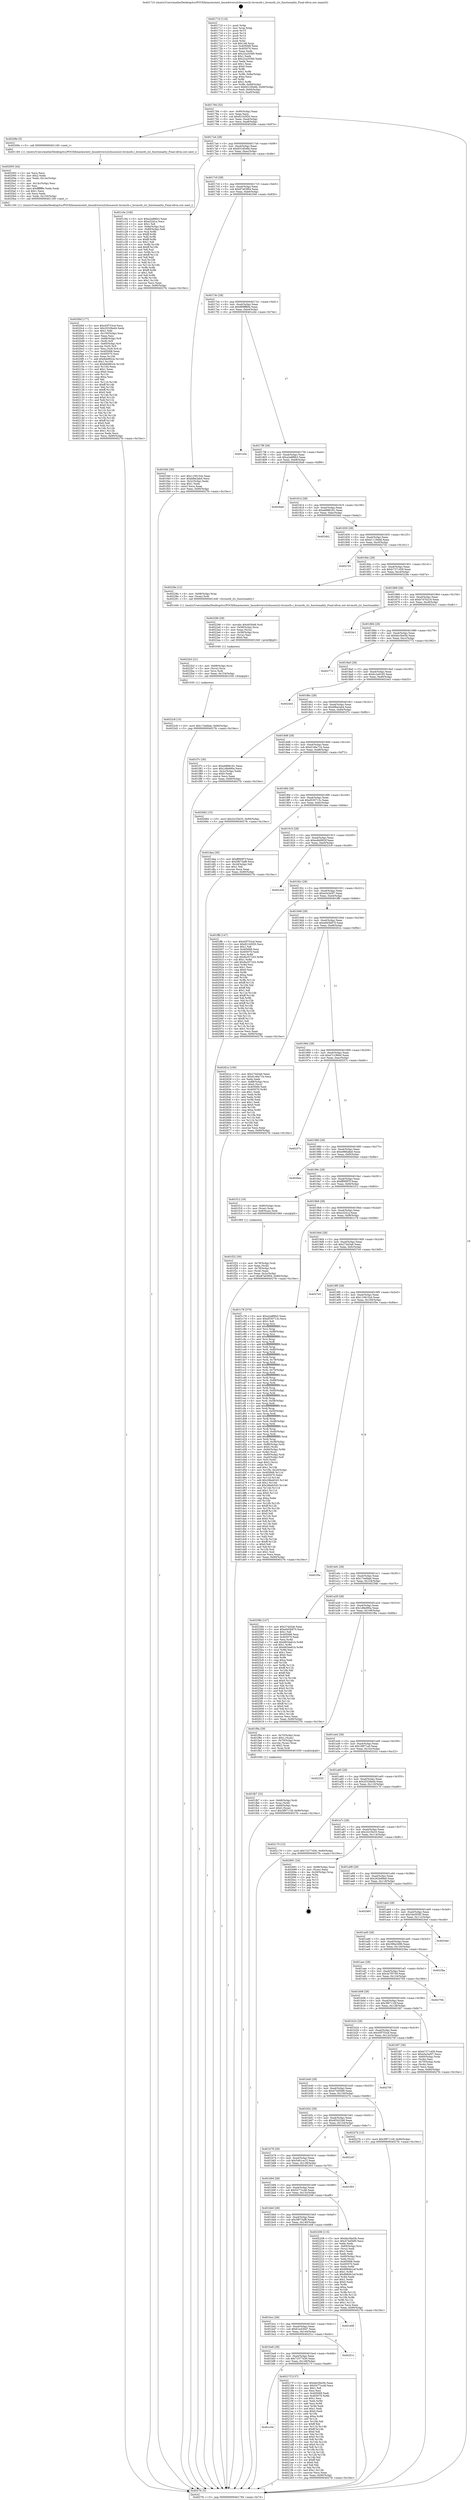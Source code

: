 digraph "0x401710" {
  label = "0x401710 (/mnt/c/Users/mathe/Desktop/tcc/POCII/binaries/extr_linuxdriversi2cbussesi2c-brcmstb.c_brcmstb_i2c_functionality_Final-ollvm.out::main(0))"
  labelloc = "t"
  node[shape=record]

  Entry [label="",width=0.3,height=0.3,shape=circle,fillcolor=black,style=filled]
  "0x401784" [label="{
     0x401784 [32]\l
     | [instrs]\l
     &nbsp;&nbsp;0x401784 \<+6\>: mov -0x90(%rbp),%eax\l
     &nbsp;&nbsp;0x40178a \<+2\>: mov %eax,%ecx\l
     &nbsp;&nbsp;0x40178c \<+6\>: sub $0x821b5f20,%ecx\l
     &nbsp;&nbsp;0x401792 \<+6\>: mov %eax,-0xa4(%rbp)\l
     &nbsp;&nbsp;0x401798 \<+6\>: mov %ecx,-0xa8(%rbp)\l
     &nbsp;&nbsp;0x40179e \<+6\>: je 000000000040208e \<main+0x97e\>\l
  }"]
  "0x40208e" [label="{
     0x40208e [5]\l
     | [instrs]\l
     &nbsp;&nbsp;0x40208e \<+5\>: call 0000000000401160 \<next_i\>\l
     | [calls]\l
     &nbsp;&nbsp;0x401160 \{1\} (/mnt/c/Users/mathe/Desktop/tcc/POCII/binaries/extr_linuxdriversi2cbussesi2c-brcmstb.c_brcmstb_i2c_functionality_Final-ollvm.out::next_i)\l
  }"]
  "0x4017a4" [label="{
     0x4017a4 [28]\l
     | [instrs]\l
     &nbsp;&nbsp;0x4017a4 \<+5\>: jmp 00000000004017a9 \<main+0x99\>\l
     &nbsp;&nbsp;0x4017a9 \<+6\>: mov -0xa4(%rbp),%eax\l
     &nbsp;&nbsp;0x4017af \<+5\>: sub $0x831d5e6b,%eax\l
     &nbsp;&nbsp;0x4017b4 \<+6\>: mov %eax,-0xac(%rbp)\l
     &nbsp;&nbsp;0x4017ba \<+6\>: je 0000000000401c0e \<main+0x4fe\>\l
  }"]
  Exit [label="",width=0.3,height=0.3,shape=circle,fillcolor=black,style=filled,peripheries=2]
  "0x401c0e" [label="{
     0x401c0e [106]\l
     | [instrs]\l
     &nbsp;&nbsp;0x401c0e \<+5\>: mov $0xa2a8f6b3,%eax\l
     &nbsp;&nbsp;0x401c13 \<+5\>: mov $0xa32d1a,%ecx\l
     &nbsp;&nbsp;0x401c18 \<+2\>: mov $0x1,%dl\l
     &nbsp;&nbsp;0x401c1a \<+7\>: mov -0x8a(%rbp),%sil\l
     &nbsp;&nbsp;0x401c21 \<+7\>: mov -0x89(%rbp),%dil\l
     &nbsp;&nbsp;0x401c28 \<+3\>: mov %sil,%r8b\l
     &nbsp;&nbsp;0x401c2b \<+4\>: xor $0xff,%r8b\l
     &nbsp;&nbsp;0x401c2f \<+3\>: mov %dil,%r9b\l
     &nbsp;&nbsp;0x401c32 \<+4\>: xor $0xff,%r9b\l
     &nbsp;&nbsp;0x401c36 \<+3\>: xor $0x1,%dl\l
     &nbsp;&nbsp;0x401c39 \<+3\>: mov %r8b,%r10b\l
     &nbsp;&nbsp;0x401c3c \<+4\>: and $0xff,%r10b\l
     &nbsp;&nbsp;0x401c40 \<+3\>: and %dl,%sil\l
     &nbsp;&nbsp;0x401c43 \<+3\>: mov %r9b,%r11b\l
     &nbsp;&nbsp;0x401c46 \<+4\>: and $0xff,%r11b\l
     &nbsp;&nbsp;0x401c4a \<+3\>: and %dl,%dil\l
     &nbsp;&nbsp;0x401c4d \<+3\>: or %sil,%r10b\l
     &nbsp;&nbsp;0x401c50 \<+3\>: or %dil,%r11b\l
     &nbsp;&nbsp;0x401c53 \<+3\>: xor %r11b,%r10b\l
     &nbsp;&nbsp;0x401c56 \<+3\>: or %r9b,%r8b\l
     &nbsp;&nbsp;0x401c59 \<+4\>: xor $0xff,%r8b\l
     &nbsp;&nbsp;0x401c5d \<+3\>: or $0x1,%dl\l
     &nbsp;&nbsp;0x401c60 \<+3\>: and %dl,%r8b\l
     &nbsp;&nbsp;0x401c63 \<+3\>: or %r8b,%r10b\l
     &nbsp;&nbsp;0x401c66 \<+4\>: test $0x1,%r10b\l
     &nbsp;&nbsp;0x401c6a \<+3\>: cmovne %ecx,%eax\l
     &nbsp;&nbsp;0x401c6d \<+6\>: mov %eax,-0x90(%rbp)\l
     &nbsp;&nbsp;0x401c73 \<+5\>: jmp 00000000004027fc \<main+0x10ec\>\l
  }"]
  "0x4017c0" [label="{
     0x4017c0 [28]\l
     | [instrs]\l
     &nbsp;&nbsp;0x4017c0 \<+5\>: jmp 00000000004017c5 \<main+0xb5\>\l
     &nbsp;&nbsp;0x4017c5 \<+6\>: mov -0xa4(%rbp),%eax\l
     &nbsp;&nbsp;0x4017cb \<+5\>: sub $0x87a03f04,%eax\l
     &nbsp;&nbsp;0x4017d0 \<+6\>: mov %eax,-0xb0(%rbp)\l
     &nbsp;&nbsp;0x4017d6 \<+6\>: je 0000000000401f40 \<main+0x830\>\l
  }"]
  "0x4027fc" [label="{
     0x4027fc [5]\l
     | [instrs]\l
     &nbsp;&nbsp;0x4027fc \<+5\>: jmp 0000000000401784 \<main+0x74\>\l
  }"]
  "0x401710" [label="{
     0x401710 [116]\l
     | [instrs]\l
     &nbsp;&nbsp;0x401710 \<+1\>: push %rbp\l
     &nbsp;&nbsp;0x401711 \<+3\>: mov %rsp,%rbp\l
     &nbsp;&nbsp;0x401714 \<+2\>: push %r15\l
     &nbsp;&nbsp;0x401716 \<+2\>: push %r14\l
     &nbsp;&nbsp;0x401718 \<+2\>: push %r13\l
     &nbsp;&nbsp;0x40171a \<+2\>: push %r12\l
     &nbsp;&nbsp;0x40171c \<+1\>: push %rbx\l
     &nbsp;&nbsp;0x40171d \<+7\>: sub $0x148,%rsp\l
     &nbsp;&nbsp;0x401724 \<+7\>: mov 0x405068,%eax\l
     &nbsp;&nbsp;0x40172b \<+7\>: mov 0x405070,%ecx\l
     &nbsp;&nbsp;0x401732 \<+2\>: mov %eax,%edx\l
     &nbsp;&nbsp;0x401734 \<+6\>: add $0x22a20360,%edx\l
     &nbsp;&nbsp;0x40173a \<+3\>: sub $0x1,%edx\l
     &nbsp;&nbsp;0x40173d \<+6\>: sub $0x22a20360,%edx\l
     &nbsp;&nbsp;0x401743 \<+3\>: imul %edx,%eax\l
     &nbsp;&nbsp;0x401746 \<+3\>: and $0x1,%eax\l
     &nbsp;&nbsp;0x401749 \<+3\>: cmp $0x0,%eax\l
     &nbsp;&nbsp;0x40174c \<+4\>: sete %r8b\l
     &nbsp;&nbsp;0x401750 \<+4\>: and $0x1,%r8b\l
     &nbsp;&nbsp;0x401754 \<+7\>: mov %r8b,-0x8a(%rbp)\l
     &nbsp;&nbsp;0x40175b \<+3\>: cmp $0xa,%ecx\l
     &nbsp;&nbsp;0x40175e \<+4\>: setl %r8b\l
     &nbsp;&nbsp;0x401762 \<+4\>: and $0x1,%r8b\l
     &nbsp;&nbsp;0x401766 \<+7\>: mov %r8b,-0x89(%rbp)\l
     &nbsp;&nbsp;0x40176d \<+10\>: movl $0x831d5e6b,-0x90(%rbp)\l
     &nbsp;&nbsp;0x401777 \<+6\>: mov %edi,-0x94(%rbp)\l
     &nbsp;&nbsp;0x40177d \<+7\>: mov %rsi,-0xa0(%rbp)\l
  }"]
  "0x4022c8" [label="{
     0x4022c8 [15]\l
     | [instrs]\l
     &nbsp;&nbsp;0x4022c8 \<+10\>: movl $0x17eefdab,-0x90(%rbp)\l
     &nbsp;&nbsp;0x4022d2 \<+5\>: jmp 00000000004027fc \<main+0x10ec\>\l
  }"]
  "0x401f40" [label="{
     0x401f40 [30]\l
     | [instrs]\l
     &nbsp;&nbsp;0x401f40 \<+5\>: mov $0x110615cb,%eax\l
     &nbsp;&nbsp;0x401f45 \<+5\>: mov $0xbfbe2ab4,%ecx\l
     &nbsp;&nbsp;0x401f4a \<+3\>: mov -0x2c(%rbp),%edx\l
     &nbsp;&nbsp;0x401f4d \<+3\>: cmp $0x1,%edx\l
     &nbsp;&nbsp;0x401f50 \<+3\>: cmovl %ecx,%eax\l
     &nbsp;&nbsp;0x401f53 \<+6\>: mov %eax,-0x90(%rbp)\l
     &nbsp;&nbsp;0x401f59 \<+5\>: jmp 00000000004027fc \<main+0x10ec\>\l
  }"]
  "0x4017dc" [label="{
     0x4017dc [28]\l
     | [instrs]\l
     &nbsp;&nbsp;0x4017dc \<+5\>: jmp 00000000004017e1 \<main+0xd1\>\l
     &nbsp;&nbsp;0x4017e1 \<+6\>: mov -0xa4(%rbp),%eax\l
     &nbsp;&nbsp;0x4017e7 \<+5\>: sub $0x889ff894,%eax\l
     &nbsp;&nbsp;0x4017ec \<+6\>: mov %eax,-0xb4(%rbp)\l
     &nbsp;&nbsp;0x4017f2 \<+6\>: je 0000000000401e5e \<main+0x74e\>\l
  }"]
  "0x4022b3" [label="{
     0x4022b3 [21]\l
     | [instrs]\l
     &nbsp;&nbsp;0x4022b3 \<+4\>: mov -0x68(%rbp),%rcx\l
     &nbsp;&nbsp;0x4022b7 \<+3\>: mov (%rcx),%rcx\l
     &nbsp;&nbsp;0x4022ba \<+3\>: mov %rcx,%rdi\l
     &nbsp;&nbsp;0x4022bd \<+6\>: mov %eax,-0x154(%rbp)\l
     &nbsp;&nbsp;0x4022c3 \<+5\>: call 0000000000401030 \<free@plt\>\l
     | [calls]\l
     &nbsp;&nbsp;0x401030 \{1\} (unknown)\l
  }"]
  "0x401e5e" [label="{
     0x401e5e\l
  }", style=dashed]
  "0x4017f8" [label="{
     0x4017f8 [28]\l
     | [instrs]\l
     &nbsp;&nbsp;0x4017f8 \<+5\>: jmp 00000000004017fd \<main+0xed\>\l
     &nbsp;&nbsp;0x4017fd \<+6\>: mov -0xa4(%rbp),%eax\l
     &nbsp;&nbsp;0x401803 \<+5\>: sub $0xa2a8f6b3,%eax\l
     &nbsp;&nbsp;0x401808 \<+6\>: mov %eax,-0xb8(%rbp)\l
     &nbsp;&nbsp;0x40180e \<+6\>: je 00000000004026a9 \<main+0xf99\>\l
  }"]
  "0x402296" [label="{
     0x402296 [29]\l
     | [instrs]\l
     &nbsp;&nbsp;0x402296 \<+10\>: movabs $0x4030d6,%rdi\l
     &nbsp;&nbsp;0x4022a0 \<+4\>: mov -0x58(%rbp),%rcx\l
     &nbsp;&nbsp;0x4022a4 \<+2\>: mov %eax,(%rcx)\l
     &nbsp;&nbsp;0x4022a6 \<+4\>: mov -0x58(%rbp),%rcx\l
     &nbsp;&nbsp;0x4022aa \<+2\>: mov (%rcx),%esi\l
     &nbsp;&nbsp;0x4022ac \<+2\>: mov $0x0,%al\l
     &nbsp;&nbsp;0x4022ae \<+5\>: call 0000000000401040 \<printf@plt\>\l
     | [calls]\l
     &nbsp;&nbsp;0x401040 \{1\} (unknown)\l
  }"]
  "0x4026a9" [label="{
     0x4026a9\l
  }", style=dashed]
  "0x401814" [label="{
     0x401814 [28]\l
     | [instrs]\l
     &nbsp;&nbsp;0x401814 \<+5\>: jmp 0000000000401819 \<main+0x109\>\l
     &nbsp;&nbsp;0x401819 \<+6\>: mov -0xa4(%rbp),%eax\l
     &nbsp;&nbsp;0x40181f \<+5\>: sub $0xa6886181,%eax\l
     &nbsp;&nbsp;0x401824 \<+6\>: mov %eax,-0xbc(%rbp)\l
     &nbsp;&nbsp;0x40182a \<+6\>: je 00000000004024b2 \<main+0xda2\>\l
  }"]
  "0x401c04" [label="{
     0x401c04\l
  }", style=dashed]
  "0x4024b2" [label="{
     0x4024b2\l
  }", style=dashed]
  "0x401830" [label="{
     0x401830 [28]\l
     | [instrs]\l
     &nbsp;&nbsp;0x401830 \<+5\>: jmp 0000000000401835 \<main+0x125\>\l
     &nbsp;&nbsp;0x401835 \<+6\>: mov -0xa4(%rbp),%eax\l
     &nbsp;&nbsp;0x40183b \<+5\>: sub $0xb1119d4d,%eax\l
     &nbsp;&nbsp;0x401840 \<+6\>: mov %eax,-0xc0(%rbp)\l
     &nbsp;&nbsp;0x401846 \<+6\>: je 00000000004027d1 \<main+0x10c1\>\l
  }"]
  "0x40217f" [label="{
     0x40217f [137]\l
     | [instrs]\l
     &nbsp;&nbsp;0x40217f \<+5\>: mov $0xbbc5bd3b,%eax\l
     &nbsp;&nbsp;0x402184 \<+5\>: mov $0x5477ccdd,%ecx\l
     &nbsp;&nbsp;0x402189 \<+2\>: mov $0x1,%dl\l
     &nbsp;&nbsp;0x40218b \<+2\>: xor %esi,%esi\l
     &nbsp;&nbsp;0x40218d \<+7\>: mov 0x405068,%edi\l
     &nbsp;&nbsp;0x402194 \<+8\>: mov 0x405070,%r8d\l
     &nbsp;&nbsp;0x40219c \<+3\>: sub $0x1,%esi\l
     &nbsp;&nbsp;0x40219f \<+3\>: mov %edi,%r9d\l
     &nbsp;&nbsp;0x4021a2 \<+3\>: add %esi,%r9d\l
     &nbsp;&nbsp;0x4021a5 \<+4\>: imul %r9d,%edi\l
     &nbsp;&nbsp;0x4021a9 \<+3\>: and $0x1,%edi\l
     &nbsp;&nbsp;0x4021ac \<+3\>: cmp $0x0,%edi\l
     &nbsp;&nbsp;0x4021af \<+4\>: sete %r10b\l
     &nbsp;&nbsp;0x4021b3 \<+4\>: cmp $0xa,%r8d\l
     &nbsp;&nbsp;0x4021b7 \<+4\>: setl %r11b\l
     &nbsp;&nbsp;0x4021bb \<+3\>: mov %r10b,%bl\l
     &nbsp;&nbsp;0x4021be \<+3\>: xor $0xff,%bl\l
     &nbsp;&nbsp;0x4021c1 \<+3\>: mov %r11b,%r14b\l
     &nbsp;&nbsp;0x4021c4 \<+4\>: xor $0xff,%r14b\l
     &nbsp;&nbsp;0x4021c8 \<+3\>: xor $0x0,%dl\l
     &nbsp;&nbsp;0x4021cb \<+3\>: mov %bl,%r15b\l
     &nbsp;&nbsp;0x4021ce \<+4\>: and $0x0,%r15b\l
     &nbsp;&nbsp;0x4021d2 \<+3\>: and %dl,%r10b\l
     &nbsp;&nbsp;0x4021d5 \<+3\>: mov %r14b,%r12b\l
     &nbsp;&nbsp;0x4021d8 \<+4\>: and $0x0,%r12b\l
     &nbsp;&nbsp;0x4021dc \<+3\>: and %dl,%r11b\l
     &nbsp;&nbsp;0x4021df \<+3\>: or %r10b,%r15b\l
     &nbsp;&nbsp;0x4021e2 \<+3\>: or %r11b,%r12b\l
     &nbsp;&nbsp;0x4021e5 \<+3\>: xor %r12b,%r15b\l
     &nbsp;&nbsp;0x4021e8 \<+3\>: or %r14b,%bl\l
     &nbsp;&nbsp;0x4021eb \<+3\>: xor $0xff,%bl\l
     &nbsp;&nbsp;0x4021ee \<+3\>: or $0x0,%dl\l
     &nbsp;&nbsp;0x4021f1 \<+2\>: and %dl,%bl\l
     &nbsp;&nbsp;0x4021f3 \<+3\>: or %bl,%r15b\l
     &nbsp;&nbsp;0x4021f6 \<+4\>: test $0x1,%r15b\l
     &nbsp;&nbsp;0x4021fa \<+3\>: cmovne %ecx,%eax\l
     &nbsp;&nbsp;0x4021fd \<+6\>: mov %eax,-0x90(%rbp)\l
     &nbsp;&nbsp;0x402203 \<+5\>: jmp 00000000004027fc \<main+0x10ec\>\l
  }"]
  "0x4027d1" [label="{
     0x4027d1\l
  }", style=dashed]
  "0x40184c" [label="{
     0x40184c [28]\l
     | [instrs]\l
     &nbsp;&nbsp;0x40184c \<+5\>: jmp 0000000000401851 \<main+0x141\>\l
     &nbsp;&nbsp;0x401851 \<+6\>: mov -0xa4(%rbp),%eax\l
     &nbsp;&nbsp;0x401857 \<+5\>: sub $0xb7371459,%eax\l
     &nbsp;&nbsp;0x40185c \<+6\>: mov %eax,-0xc4(%rbp)\l
     &nbsp;&nbsp;0x401862 \<+6\>: je 000000000040228a \<main+0xb7a\>\l
  }"]
  "0x401be8" [label="{
     0x401be8 [28]\l
     | [instrs]\l
     &nbsp;&nbsp;0x401be8 \<+5\>: jmp 0000000000401bed \<main+0x4dd\>\l
     &nbsp;&nbsp;0x401bed \<+6\>: mov -0xa4(%rbp),%eax\l
     &nbsp;&nbsp;0x401bf3 \<+5\>: sub $0x72377d30,%eax\l
     &nbsp;&nbsp;0x401bf8 \<+6\>: mov %eax,-0x148(%rbp)\l
     &nbsp;&nbsp;0x401bfe \<+6\>: je 000000000040217f \<main+0xa6f\>\l
  }"]
  "0x40228a" [label="{
     0x40228a [12]\l
     | [instrs]\l
     &nbsp;&nbsp;0x40228a \<+4\>: mov -0x68(%rbp),%rax\l
     &nbsp;&nbsp;0x40228e \<+3\>: mov (%rax),%rdi\l
     &nbsp;&nbsp;0x402291 \<+5\>: call 0000000000401440 \<brcmstb_i2c_functionality\>\l
     | [calls]\l
     &nbsp;&nbsp;0x401440 \{1\} (/mnt/c/Users/mathe/Desktop/tcc/POCII/binaries/extr_linuxdriversi2cbussesi2c-brcmstb.c_brcmstb_i2c_functionality_Final-ollvm.out::brcmstb_i2c_functionality)\l
  }"]
  "0x401868" [label="{
     0x401868 [28]\l
     | [instrs]\l
     &nbsp;&nbsp;0x401868 \<+5\>: jmp 000000000040186d \<main+0x15d\>\l
     &nbsp;&nbsp;0x40186d \<+6\>: mov -0xa4(%rbp),%eax\l
     &nbsp;&nbsp;0x401873 \<+5\>: sub $0xb7d7b216,%eax\l
     &nbsp;&nbsp;0x401878 \<+6\>: mov %eax,-0xc8(%rbp)\l
     &nbsp;&nbsp;0x40187e \<+6\>: je 00000000004024c1 \<main+0xdb1\>\l
  }"]
  "0x40251c" [label="{
     0x40251c\l
  }", style=dashed]
  "0x4024c1" [label="{
     0x4024c1\l
  }", style=dashed]
  "0x401884" [label="{
     0x401884 [28]\l
     | [instrs]\l
     &nbsp;&nbsp;0x401884 \<+5\>: jmp 0000000000401889 \<main+0x179\>\l
     &nbsp;&nbsp;0x401889 \<+6\>: mov -0xa4(%rbp),%eax\l
     &nbsp;&nbsp;0x40188f \<+5\>: sub $0xbbc5bd3b,%eax\l
     &nbsp;&nbsp;0x401894 \<+6\>: mov %eax,-0xcc(%rbp)\l
     &nbsp;&nbsp;0x40189a \<+6\>: je 0000000000402772 \<main+0x1062\>\l
  }"]
  "0x401bcc" [label="{
     0x401bcc [28]\l
     | [instrs]\l
     &nbsp;&nbsp;0x401bcc \<+5\>: jmp 0000000000401bd1 \<main+0x4c1\>\l
     &nbsp;&nbsp;0x401bd1 \<+6\>: mov -0xa4(%rbp),%eax\l
     &nbsp;&nbsp;0x401bd7 \<+5\>: sub $0x61e430d7,%eax\l
     &nbsp;&nbsp;0x401bdc \<+6\>: mov %eax,-0x144(%rbp)\l
     &nbsp;&nbsp;0x401be2 \<+6\>: je 000000000040251c \<main+0xe0c\>\l
  }"]
  "0x402772" [label="{
     0x402772\l
  }", style=dashed]
  "0x4018a0" [label="{
     0x4018a0 [28]\l
     | [instrs]\l
     &nbsp;&nbsp;0x4018a0 \<+5\>: jmp 00000000004018a5 \<main+0x195\>\l
     &nbsp;&nbsp;0x4018a5 \<+6\>: mov -0xa4(%rbp),%eax\l
     &nbsp;&nbsp;0x4018ab \<+5\>: sub $0xbc2a9185,%eax\l
     &nbsp;&nbsp;0x4018b0 \<+6\>: mov %eax,-0xd0(%rbp)\l
     &nbsp;&nbsp;0x4018b6 \<+6\>: je 0000000000402443 \<main+0xd33\>\l
  }"]
  "0x401e08" [label="{
     0x401e08\l
  }", style=dashed]
  "0x402443" [label="{
     0x402443\l
  }", style=dashed]
  "0x4018bc" [label="{
     0x4018bc [28]\l
     | [instrs]\l
     &nbsp;&nbsp;0x4018bc \<+5\>: jmp 00000000004018c1 \<main+0x1b1\>\l
     &nbsp;&nbsp;0x4018c1 \<+6\>: mov -0xa4(%rbp),%eax\l
     &nbsp;&nbsp;0x4018c7 \<+5\>: sub $0xbfbe2ab4,%eax\l
     &nbsp;&nbsp;0x4018cc \<+6\>: mov %eax,-0xd4(%rbp)\l
     &nbsp;&nbsp;0x4018d2 \<+6\>: je 0000000000401f7c \<main+0x86c\>\l
  }"]
  "0x401bb0" [label="{
     0x401bb0 [28]\l
     | [instrs]\l
     &nbsp;&nbsp;0x401bb0 \<+5\>: jmp 0000000000401bb5 \<main+0x4a5\>\l
     &nbsp;&nbsp;0x401bb5 \<+6\>: mov -0xa4(%rbp),%eax\l
     &nbsp;&nbsp;0x401bbb \<+5\>: sub $0x5f673af8,%eax\l
     &nbsp;&nbsp;0x401bc0 \<+6\>: mov %eax,-0x140(%rbp)\l
     &nbsp;&nbsp;0x401bc6 \<+6\>: je 0000000000401e08 \<main+0x6f8\>\l
  }"]
  "0x401f7c" [label="{
     0x401f7c [30]\l
     | [instrs]\l
     &nbsp;&nbsp;0x401f7c \<+5\>: mov $0xa6886181,%eax\l
     &nbsp;&nbsp;0x401f81 \<+5\>: mov $0x1dfed90a,%ecx\l
     &nbsp;&nbsp;0x401f86 \<+3\>: mov -0x2c(%rbp),%edx\l
     &nbsp;&nbsp;0x401f89 \<+3\>: cmp $0x0,%edx\l
     &nbsp;&nbsp;0x401f8c \<+3\>: cmove %ecx,%eax\l
     &nbsp;&nbsp;0x401f8f \<+6\>: mov %eax,-0x90(%rbp)\l
     &nbsp;&nbsp;0x401f95 \<+5\>: jmp 00000000004027fc \<main+0x10ec\>\l
  }"]
  "0x4018d8" [label="{
     0x4018d8 [28]\l
     | [instrs]\l
     &nbsp;&nbsp;0x4018d8 \<+5\>: jmp 00000000004018dd \<main+0x1cd\>\l
     &nbsp;&nbsp;0x4018dd \<+6\>: mov -0xa4(%rbp),%eax\l
     &nbsp;&nbsp;0x4018e3 \<+5\>: sub $0xd146a71b,%eax\l
     &nbsp;&nbsp;0x4018e8 \<+6\>: mov %eax,-0xd8(%rbp)\l
     &nbsp;&nbsp;0x4018ee \<+6\>: je 0000000000402682 \<main+0xf72\>\l
  }"]
  "0x402208" [label="{
     0x402208 [115]\l
     | [instrs]\l
     &nbsp;&nbsp;0x402208 \<+5\>: mov $0xbbc5bd3b,%eax\l
     &nbsp;&nbsp;0x40220d \<+5\>: mov $0x474d5bf0,%ecx\l
     &nbsp;&nbsp;0x402212 \<+2\>: xor %edx,%edx\l
     &nbsp;&nbsp;0x402214 \<+4\>: mov -0x60(%rbp),%rsi\l
     &nbsp;&nbsp;0x402218 \<+2\>: mov (%rsi),%edi\l
     &nbsp;&nbsp;0x40221a \<+3\>: sub $0x1,%edx\l
     &nbsp;&nbsp;0x40221d \<+2\>: sub %edx,%edi\l
     &nbsp;&nbsp;0x40221f \<+4\>: mov -0x60(%rbp),%rsi\l
     &nbsp;&nbsp;0x402223 \<+2\>: mov %edi,(%rsi)\l
     &nbsp;&nbsp;0x402225 \<+7\>: mov 0x405068,%edx\l
     &nbsp;&nbsp;0x40222c \<+7\>: mov 0x405070,%edi\l
     &nbsp;&nbsp;0x402233 \<+3\>: mov %edx,%r8d\l
     &nbsp;&nbsp;0x402236 \<+7\>: add $0x8984b1ef,%r8d\l
     &nbsp;&nbsp;0x40223d \<+4\>: sub $0x1,%r8d\l
     &nbsp;&nbsp;0x402241 \<+7\>: sub $0x8984b1ef,%r8d\l
     &nbsp;&nbsp;0x402248 \<+4\>: imul %r8d,%edx\l
     &nbsp;&nbsp;0x40224c \<+3\>: and $0x1,%edx\l
     &nbsp;&nbsp;0x40224f \<+3\>: cmp $0x0,%edx\l
     &nbsp;&nbsp;0x402252 \<+4\>: sete %r9b\l
     &nbsp;&nbsp;0x402256 \<+3\>: cmp $0xa,%edi\l
     &nbsp;&nbsp;0x402259 \<+4\>: setl %r10b\l
     &nbsp;&nbsp;0x40225d \<+3\>: mov %r9b,%r11b\l
     &nbsp;&nbsp;0x402260 \<+3\>: and %r10b,%r11b\l
     &nbsp;&nbsp;0x402263 \<+3\>: xor %r10b,%r9b\l
     &nbsp;&nbsp;0x402266 \<+3\>: or %r9b,%r11b\l
     &nbsp;&nbsp;0x402269 \<+4\>: test $0x1,%r11b\l
     &nbsp;&nbsp;0x40226d \<+3\>: cmovne %ecx,%eax\l
     &nbsp;&nbsp;0x402270 \<+6\>: mov %eax,-0x90(%rbp)\l
     &nbsp;&nbsp;0x402276 \<+5\>: jmp 00000000004027fc \<main+0x10ec\>\l
  }"]
  "0x402682" [label="{
     0x402682 [15]\l
     | [instrs]\l
     &nbsp;&nbsp;0x402682 \<+10\>: movl $0x241f3e33,-0x90(%rbp)\l
     &nbsp;&nbsp;0x40268c \<+5\>: jmp 00000000004027fc \<main+0x10ec\>\l
  }"]
  "0x4018f4" [label="{
     0x4018f4 [28]\l
     | [instrs]\l
     &nbsp;&nbsp;0x4018f4 \<+5\>: jmp 00000000004018f9 \<main+0x1e9\>\l
     &nbsp;&nbsp;0x4018f9 \<+6\>: mov -0xa4(%rbp),%eax\l
     &nbsp;&nbsp;0x4018ff \<+5\>: sub $0xd530713c,%eax\l
     &nbsp;&nbsp;0x401904 \<+6\>: mov %eax,-0xdc(%rbp)\l
     &nbsp;&nbsp;0x40190a \<+6\>: je 0000000000401dea \<main+0x6da\>\l
  }"]
  "0x401b94" [label="{
     0x401b94 [28]\l
     | [instrs]\l
     &nbsp;&nbsp;0x401b94 \<+5\>: jmp 0000000000401b99 \<main+0x489\>\l
     &nbsp;&nbsp;0x401b99 \<+6\>: mov -0xa4(%rbp),%eax\l
     &nbsp;&nbsp;0x401b9f \<+5\>: sub $0x5477ccdd,%eax\l
     &nbsp;&nbsp;0x401ba4 \<+6\>: mov %eax,-0x13c(%rbp)\l
     &nbsp;&nbsp;0x401baa \<+6\>: je 0000000000402208 \<main+0xaf8\>\l
  }"]
  "0x401dea" [label="{
     0x401dea [30]\l
     | [instrs]\l
     &nbsp;&nbsp;0x401dea \<+5\>: mov $0xff069f7f,%eax\l
     &nbsp;&nbsp;0x401def \<+5\>: mov $0x5f673af8,%ecx\l
     &nbsp;&nbsp;0x401df4 \<+3\>: mov -0x2d(%rbp),%dl\l
     &nbsp;&nbsp;0x401df7 \<+3\>: test $0x1,%dl\l
     &nbsp;&nbsp;0x401dfa \<+3\>: cmovne %ecx,%eax\l
     &nbsp;&nbsp;0x401dfd \<+6\>: mov %eax,-0x90(%rbp)\l
     &nbsp;&nbsp;0x401e03 \<+5\>: jmp 00000000004027fc \<main+0x10ec\>\l
  }"]
  "0x401910" [label="{
     0x401910 [28]\l
     | [instrs]\l
     &nbsp;&nbsp;0x401910 \<+5\>: jmp 0000000000401915 \<main+0x205\>\l
     &nbsp;&nbsp;0x401915 \<+6\>: mov -0xa4(%rbp),%eax\l
     &nbsp;&nbsp;0x40191b \<+5\>: sub $0xe4b6902f,%eax\l
     &nbsp;&nbsp;0x401920 \<+6\>: mov %eax,-0xe0(%rbp)\l
     &nbsp;&nbsp;0x401926 \<+6\>: je 00000000004023c9 \<main+0xcb9\>\l
  }"]
  "0x401f03" [label="{
     0x401f03\l
  }", style=dashed]
  "0x4023c9" [label="{
     0x4023c9\l
  }", style=dashed]
  "0x40192c" [label="{
     0x40192c [28]\l
     | [instrs]\l
     &nbsp;&nbsp;0x40192c \<+5\>: jmp 0000000000401931 \<main+0x221\>\l
     &nbsp;&nbsp;0x401931 \<+6\>: mov -0xa4(%rbp),%eax\l
     &nbsp;&nbsp;0x401937 \<+5\>: sub $0xe5a3a5f7,%eax\l
     &nbsp;&nbsp;0x40193c \<+6\>: mov %eax,-0xe4(%rbp)\l
     &nbsp;&nbsp;0x401942 \<+6\>: je 0000000000401ffb \<main+0x8eb\>\l
  }"]
  "0x401b78" [label="{
     0x401b78 [28]\l
     | [instrs]\l
     &nbsp;&nbsp;0x401b78 \<+5\>: jmp 0000000000401b7d \<main+0x46d\>\l
     &nbsp;&nbsp;0x401b7d \<+6\>: mov -0xa4(%rbp),%eax\l
     &nbsp;&nbsp;0x401b83 \<+5\>: sub $0x5461ce15,%eax\l
     &nbsp;&nbsp;0x401b88 \<+6\>: mov %eax,-0x138(%rbp)\l
     &nbsp;&nbsp;0x401b8e \<+6\>: je 0000000000401f03 \<main+0x7f3\>\l
  }"]
  "0x401ffb" [label="{
     0x401ffb [147]\l
     | [instrs]\l
     &nbsp;&nbsp;0x401ffb \<+5\>: mov $0x45f753cd,%eax\l
     &nbsp;&nbsp;0x402000 \<+5\>: mov $0x821b5f20,%ecx\l
     &nbsp;&nbsp;0x402005 \<+2\>: mov $0x1,%dl\l
     &nbsp;&nbsp;0x402007 \<+7\>: mov 0x405068,%esi\l
     &nbsp;&nbsp;0x40200e \<+7\>: mov 0x405070,%edi\l
     &nbsp;&nbsp;0x402015 \<+3\>: mov %esi,%r8d\l
     &nbsp;&nbsp;0x402018 \<+7\>: sub $0x9a357243,%r8d\l
     &nbsp;&nbsp;0x40201f \<+4\>: sub $0x1,%r8d\l
     &nbsp;&nbsp;0x402023 \<+7\>: add $0x9a357243,%r8d\l
     &nbsp;&nbsp;0x40202a \<+4\>: imul %r8d,%esi\l
     &nbsp;&nbsp;0x40202e \<+3\>: and $0x1,%esi\l
     &nbsp;&nbsp;0x402031 \<+3\>: cmp $0x0,%esi\l
     &nbsp;&nbsp;0x402034 \<+4\>: sete %r9b\l
     &nbsp;&nbsp;0x402038 \<+3\>: cmp $0xa,%edi\l
     &nbsp;&nbsp;0x40203b \<+4\>: setl %r10b\l
     &nbsp;&nbsp;0x40203f \<+3\>: mov %r9b,%r11b\l
     &nbsp;&nbsp;0x402042 \<+4\>: xor $0xff,%r11b\l
     &nbsp;&nbsp;0x402046 \<+3\>: mov %r10b,%bl\l
     &nbsp;&nbsp;0x402049 \<+3\>: xor $0xff,%bl\l
     &nbsp;&nbsp;0x40204c \<+3\>: xor $0x1,%dl\l
     &nbsp;&nbsp;0x40204f \<+3\>: mov %r11b,%r14b\l
     &nbsp;&nbsp;0x402052 \<+4\>: and $0xff,%r14b\l
     &nbsp;&nbsp;0x402056 \<+3\>: and %dl,%r9b\l
     &nbsp;&nbsp;0x402059 \<+3\>: mov %bl,%r15b\l
     &nbsp;&nbsp;0x40205c \<+4\>: and $0xff,%r15b\l
     &nbsp;&nbsp;0x402060 \<+3\>: and %dl,%r10b\l
     &nbsp;&nbsp;0x402063 \<+3\>: or %r9b,%r14b\l
     &nbsp;&nbsp;0x402066 \<+3\>: or %r10b,%r15b\l
     &nbsp;&nbsp;0x402069 \<+3\>: xor %r15b,%r14b\l
     &nbsp;&nbsp;0x40206c \<+3\>: or %bl,%r11b\l
     &nbsp;&nbsp;0x40206f \<+4\>: xor $0xff,%r11b\l
     &nbsp;&nbsp;0x402073 \<+3\>: or $0x1,%dl\l
     &nbsp;&nbsp;0x402076 \<+3\>: and %dl,%r11b\l
     &nbsp;&nbsp;0x402079 \<+3\>: or %r11b,%r14b\l
     &nbsp;&nbsp;0x40207c \<+4\>: test $0x1,%r14b\l
     &nbsp;&nbsp;0x402080 \<+3\>: cmovne %ecx,%eax\l
     &nbsp;&nbsp;0x402083 \<+6\>: mov %eax,-0x90(%rbp)\l
     &nbsp;&nbsp;0x402089 \<+5\>: jmp 00000000004027fc \<main+0x10ec\>\l
  }"]
  "0x401948" [label="{
     0x401948 [28]\l
     | [instrs]\l
     &nbsp;&nbsp;0x401948 \<+5\>: jmp 000000000040194d \<main+0x23d\>\l
     &nbsp;&nbsp;0x40194d \<+6\>: mov -0xa4(%rbp),%eax\l
     &nbsp;&nbsp;0x401953 \<+5\>: sub $0xe6d3b870,%eax\l
     &nbsp;&nbsp;0x401958 \<+6\>: mov %eax,-0xe8(%rbp)\l
     &nbsp;&nbsp;0x40195e \<+6\>: je 000000000040261e \<main+0xf0e\>\l
  }"]
  "0x4022d7" [label="{
     0x4022d7\l
  }", style=dashed]
  "0x40261e" [label="{
     0x40261e [100]\l
     | [instrs]\l
     &nbsp;&nbsp;0x40261e \<+5\>: mov $0x274d3a6,%eax\l
     &nbsp;&nbsp;0x402623 \<+5\>: mov $0xd146a71b,%ecx\l
     &nbsp;&nbsp;0x402628 \<+2\>: xor %edx,%edx\l
     &nbsp;&nbsp;0x40262a \<+7\>: mov -0x88(%rbp),%rsi\l
     &nbsp;&nbsp;0x402631 \<+6\>: movl $0x0,(%rsi)\l
     &nbsp;&nbsp;0x402637 \<+7\>: mov 0x405068,%edi\l
     &nbsp;&nbsp;0x40263e \<+8\>: mov 0x405070,%r8d\l
     &nbsp;&nbsp;0x402646 \<+3\>: sub $0x1,%edx\l
     &nbsp;&nbsp;0x402649 \<+3\>: mov %edi,%r9d\l
     &nbsp;&nbsp;0x40264c \<+3\>: add %edx,%r9d\l
     &nbsp;&nbsp;0x40264f \<+4\>: imul %r9d,%edi\l
     &nbsp;&nbsp;0x402653 \<+3\>: and $0x1,%edi\l
     &nbsp;&nbsp;0x402656 \<+3\>: cmp $0x0,%edi\l
     &nbsp;&nbsp;0x402659 \<+4\>: sete %r10b\l
     &nbsp;&nbsp;0x40265d \<+4\>: cmp $0xa,%r8d\l
     &nbsp;&nbsp;0x402661 \<+4\>: setl %r11b\l
     &nbsp;&nbsp;0x402665 \<+3\>: mov %r10b,%bl\l
     &nbsp;&nbsp;0x402668 \<+3\>: and %r11b,%bl\l
     &nbsp;&nbsp;0x40266b \<+3\>: xor %r11b,%r10b\l
     &nbsp;&nbsp;0x40266e \<+3\>: or %r10b,%bl\l
     &nbsp;&nbsp;0x402671 \<+3\>: test $0x1,%bl\l
     &nbsp;&nbsp;0x402674 \<+3\>: cmovne %ecx,%eax\l
     &nbsp;&nbsp;0x402677 \<+6\>: mov %eax,-0x90(%rbp)\l
     &nbsp;&nbsp;0x40267d \<+5\>: jmp 00000000004027fc \<main+0x10ec\>\l
  }"]
  "0x401964" [label="{
     0x401964 [28]\l
     | [instrs]\l
     &nbsp;&nbsp;0x401964 \<+5\>: jmp 0000000000401969 \<main+0x259\>\l
     &nbsp;&nbsp;0x401969 \<+6\>: mov -0xa4(%rbp),%eax\l
     &nbsp;&nbsp;0x40196f \<+5\>: sub $0xe7c186b0,%eax\l
     &nbsp;&nbsp;0x401974 \<+6\>: mov %eax,-0xec(%rbp)\l
     &nbsp;&nbsp;0x40197a \<+6\>: je 000000000040257c \<main+0xe6c\>\l
  }"]
  "0x401b5c" [label="{
     0x401b5c [28]\l
     | [instrs]\l
     &nbsp;&nbsp;0x401b5c \<+5\>: jmp 0000000000401b61 \<main+0x451\>\l
     &nbsp;&nbsp;0x401b61 \<+6\>: mov -0xa4(%rbp),%eax\l
     &nbsp;&nbsp;0x401b67 \<+5\>: sub $0x4f3422b8,%eax\l
     &nbsp;&nbsp;0x401b6c \<+6\>: mov %eax,-0x134(%rbp)\l
     &nbsp;&nbsp;0x401b72 \<+6\>: je 00000000004022d7 \<main+0xbc7\>\l
  }"]
  "0x40257c" [label="{
     0x40257c\l
  }", style=dashed]
  "0x401980" [label="{
     0x401980 [28]\l
     | [instrs]\l
     &nbsp;&nbsp;0x401980 \<+5\>: jmp 0000000000401985 \<main+0x275\>\l
     &nbsp;&nbsp;0x401985 \<+6\>: mov -0xa4(%rbp),%eax\l
     &nbsp;&nbsp;0x40198b \<+5\>: sub $0xe986a8a0,%eax\l
     &nbsp;&nbsp;0x401990 \<+6\>: mov %eax,-0xf0(%rbp)\l
     &nbsp;&nbsp;0x401996 \<+6\>: je 00000000004026ee \<main+0xfde\>\l
  }"]
  "0x40227b" [label="{
     0x40227b [15]\l
     | [instrs]\l
     &nbsp;&nbsp;0x40227b \<+10\>: movl $0x3f97110f,-0x90(%rbp)\l
     &nbsp;&nbsp;0x402285 \<+5\>: jmp 00000000004027fc \<main+0x10ec\>\l
  }"]
  "0x4026ee" [label="{
     0x4026ee\l
  }", style=dashed]
  "0x40199c" [label="{
     0x40199c [28]\l
     | [instrs]\l
     &nbsp;&nbsp;0x40199c \<+5\>: jmp 00000000004019a1 \<main+0x291\>\l
     &nbsp;&nbsp;0x4019a1 \<+6\>: mov -0xa4(%rbp),%eax\l
     &nbsp;&nbsp;0x4019a7 \<+5\>: sub $0xff069f7f,%eax\l
     &nbsp;&nbsp;0x4019ac \<+6\>: mov %eax,-0xf4(%rbp)\l
     &nbsp;&nbsp;0x4019b2 \<+6\>: je 0000000000401f12 \<main+0x802\>\l
  }"]
  "0x401b40" [label="{
     0x401b40 [28]\l
     | [instrs]\l
     &nbsp;&nbsp;0x401b40 \<+5\>: jmp 0000000000401b45 \<main+0x435\>\l
     &nbsp;&nbsp;0x401b45 \<+6\>: mov -0xa4(%rbp),%eax\l
     &nbsp;&nbsp;0x401b4b \<+5\>: sub $0x474d5bf0,%eax\l
     &nbsp;&nbsp;0x401b50 \<+6\>: mov %eax,-0x130(%rbp)\l
     &nbsp;&nbsp;0x401b56 \<+6\>: je 000000000040227b \<main+0xb6b\>\l
  }"]
  "0x401f12" [label="{
     0x401f12 [16]\l
     | [instrs]\l
     &nbsp;&nbsp;0x401f12 \<+4\>: mov -0x80(%rbp),%rax\l
     &nbsp;&nbsp;0x401f16 \<+3\>: mov (%rax),%rax\l
     &nbsp;&nbsp;0x401f19 \<+4\>: mov 0x8(%rax),%rdi\l
     &nbsp;&nbsp;0x401f1d \<+5\>: call 0000000000401060 \<atoi@plt\>\l
     | [calls]\l
     &nbsp;&nbsp;0x401060 \{1\} (unknown)\l
  }"]
  "0x4019b8" [label="{
     0x4019b8 [28]\l
     | [instrs]\l
     &nbsp;&nbsp;0x4019b8 \<+5\>: jmp 00000000004019bd \<main+0x2ad\>\l
     &nbsp;&nbsp;0x4019bd \<+6\>: mov -0xa4(%rbp),%eax\l
     &nbsp;&nbsp;0x4019c3 \<+5\>: sub $0xa32d1a,%eax\l
     &nbsp;&nbsp;0x4019c8 \<+6\>: mov %eax,-0xf8(%rbp)\l
     &nbsp;&nbsp;0x4019ce \<+6\>: je 0000000000401c78 \<main+0x568\>\l
  }"]
  "0x40270f" [label="{
     0x40270f\l
  }", style=dashed]
  "0x401c78" [label="{
     0x401c78 [370]\l
     | [instrs]\l
     &nbsp;&nbsp;0x401c78 \<+5\>: mov $0xa2a8f6b3,%eax\l
     &nbsp;&nbsp;0x401c7d \<+5\>: mov $0xd530713c,%ecx\l
     &nbsp;&nbsp;0x401c82 \<+2\>: mov $0x1,%dl\l
     &nbsp;&nbsp;0x401c84 \<+3\>: mov %rsp,%rsi\l
     &nbsp;&nbsp;0x401c87 \<+4\>: add $0xfffffffffffffff0,%rsi\l
     &nbsp;&nbsp;0x401c8b \<+3\>: mov %rsi,%rsp\l
     &nbsp;&nbsp;0x401c8e \<+7\>: mov %rsi,-0x88(%rbp)\l
     &nbsp;&nbsp;0x401c95 \<+3\>: mov %rsp,%rsi\l
     &nbsp;&nbsp;0x401c98 \<+4\>: add $0xfffffffffffffff0,%rsi\l
     &nbsp;&nbsp;0x401c9c \<+3\>: mov %rsi,%rsp\l
     &nbsp;&nbsp;0x401c9f \<+3\>: mov %rsp,%rdi\l
     &nbsp;&nbsp;0x401ca2 \<+4\>: add $0xfffffffffffffff0,%rdi\l
     &nbsp;&nbsp;0x401ca6 \<+3\>: mov %rdi,%rsp\l
     &nbsp;&nbsp;0x401ca9 \<+4\>: mov %rdi,-0x80(%rbp)\l
     &nbsp;&nbsp;0x401cad \<+3\>: mov %rsp,%rdi\l
     &nbsp;&nbsp;0x401cb0 \<+4\>: add $0xfffffffffffffff0,%rdi\l
     &nbsp;&nbsp;0x401cb4 \<+3\>: mov %rdi,%rsp\l
     &nbsp;&nbsp;0x401cb7 \<+4\>: mov %rdi,-0x78(%rbp)\l
     &nbsp;&nbsp;0x401cbb \<+3\>: mov %rsp,%rdi\l
     &nbsp;&nbsp;0x401cbe \<+4\>: add $0xfffffffffffffff0,%rdi\l
     &nbsp;&nbsp;0x401cc2 \<+3\>: mov %rdi,%rsp\l
     &nbsp;&nbsp;0x401cc5 \<+4\>: mov %rdi,-0x70(%rbp)\l
     &nbsp;&nbsp;0x401cc9 \<+3\>: mov %rsp,%rdi\l
     &nbsp;&nbsp;0x401ccc \<+4\>: add $0xfffffffffffffff0,%rdi\l
     &nbsp;&nbsp;0x401cd0 \<+3\>: mov %rdi,%rsp\l
     &nbsp;&nbsp;0x401cd3 \<+4\>: mov %rdi,-0x68(%rbp)\l
     &nbsp;&nbsp;0x401cd7 \<+3\>: mov %rsp,%rdi\l
     &nbsp;&nbsp;0x401cda \<+4\>: add $0xfffffffffffffff0,%rdi\l
     &nbsp;&nbsp;0x401cde \<+3\>: mov %rdi,%rsp\l
     &nbsp;&nbsp;0x401ce1 \<+4\>: mov %rdi,-0x60(%rbp)\l
     &nbsp;&nbsp;0x401ce5 \<+3\>: mov %rsp,%rdi\l
     &nbsp;&nbsp;0x401ce8 \<+4\>: add $0xfffffffffffffff0,%rdi\l
     &nbsp;&nbsp;0x401cec \<+3\>: mov %rdi,%rsp\l
     &nbsp;&nbsp;0x401cef \<+4\>: mov %rdi,-0x58(%rbp)\l
     &nbsp;&nbsp;0x401cf3 \<+3\>: mov %rsp,%rdi\l
     &nbsp;&nbsp;0x401cf6 \<+4\>: add $0xfffffffffffffff0,%rdi\l
     &nbsp;&nbsp;0x401cfa \<+3\>: mov %rdi,%rsp\l
     &nbsp;&nbsp;0x401cfd \<+4\>: mov %rdi,-0x50(%rbp)\l
     &nbsp;&nbsp;0x401d01 \<+3\>: mov %rsp,%rdi\l
     &nbsp;&nbsp;0x401d04 \<+4\>: add $0xfffffffffffffff0,%rdi\l
     &nbsp;&nbsp;0x401d08 \<+3\>: mov %rdi,%rsp\l
     &nbsp;&nbsp;0x401d0b \<+4\>: mov %rdi,-0x48(%rbp)\l
     &nbsp;&nbsp;0x401d0f \<+3\>: mov %rsp,%rdi\l
     &nbsp;&nbsp;0x401d12 \<+4\>: add $0xfffffffffffffff0,%rdi\l
     &nbsp;&nbsp;0x401d16 \<+3\>: mov %rdi,%rsp\l
     &nbsp;&nbsp;0x401d19 \<+4\>: mov %rdi,-0x40(%rbp)\l
     &nbsp;&nbsp;0x401d1d \<+3\>: mov %rsp,%rdi\l
     &nbsp;&nbsp;0x401d20 \<+4\>: add $0xfffffffffffffff0,%rdi\l
     &nbsp;&nbsp;0x401d24 \<+3\>: mov %rdi,%rsp\l
     &nbsp;&nbsp;0x401d27 \<+4\>: mov %rdi,-0x38(%rbp)\l
     &nbsp;&nbsp;0x401d2b \<+7\>: mov -0x88(%rbp),%rdi\l
     &nbsp;&nbsp;0x401d32 \<+6\>: movl $0x0,(%rdi)\l
     &nbsp;&nbsp;0x401d38 \<+7\>: mov -0x94(%rbp),%r8d\l
     &nbsp;&nbsp;0x401d3f \<+3\>: mov %r8d,(%rsi)\l
     &nbsp;&nbsp;0x401d42 \<+4\>: mov -0x80(%rbp),%rdi\l
     &nbsp;&nbsp;0x401d46 \<+7\>: mov -0xa0(%rbp),%r9\l
     &nbsp;&nbsp;0x401d4d \<+3\>: mov %r9,(%rdi)\l
     &nbsp;&nbsp;0x401d50 \<+3\>: cmpl $0x2,(%rsi)\l
     &nbsp;&nbsp;0x401d53 \<+4\>: setne %r10b\l
     &nbsp;&nbsp;0x401d57 \<+4\>: and $0x1,%r10b\l
     &nbsp;&nbsp;0x401d5b \<+4\>: mov %r10b,-0x2d(%rbp)\l
     &nbsp;&nbsp;0x401d5f \<+8\>: mov 0x405068,%r11d\l
     &nbsp;&nbsp;0x401d67 \<+7\>: mov 0x405070,%ebx\l
     &nbsp;&nbsp;0x401d6e \<+3\>: mov %r11d,%r14d\l
     &nbsp;&nbsp;0x401d71 \<+7\>: add $0x26beb543,%r14d\l
     &nbsp;&nbsp;0x401d78 \<+4\>: sub $0x1,%r14d\l
     &nbsp;&nbsp;0x401d7c \<+7\>: sub $0x26beb543,%r14d\l
     &nbsp;&nbsp;0x401d83 \<+4\>: imul %r14d,%r11d\l
     &nbsp;&nbsp;0x401d87 \<+4\>: and $0x1,%r11d\l
     &nbsp;&nbsp;0x401d8b \<+4\>: cmp $0x0,%r11d\l
     &nbsp;&nbsp;0x401d8f \<+4\>: sete %r10b\l
     &nbsp;&nbsp;0x401d93 \<+3\>: cmp $0xa,%ebx\l
     &nbsp;&nbsp;0x401d96 \<+4\>: setl %r15b\l
     &nbsp;&nbsp;0x401d9a \<+3\>: mov %r10b,%r12b\l
     &nbsp;&nbsp;0x401d9d \<+4\>: xor $0xff,%r12b\l
     &nbsp;&nbsp;0x401da1 \<+3\>: mov %r15b,%r13b\l
     &nbsp;&nbsp;0x401da4 \<+4\>: xor $0xff,%r13b\l
     &nbsp;&nbsp;0x401da8 \<+3\>: xor $0x0,%dl\l
     &nbsp;&nbsp;0x401dab \<+3\>: mov %r12b,%sil\l
     &nbsp;&nbsp;0x401dae \<+4\>: and $0x0,%sil\l
     &nbsp;&nbsp;0x401db2 \<+3\>: and %dl,%r10b\l
     &nbsp;&nbsp;0x401db5 \<+3\>: mov %r13b,%dil\l
     &nbsp;&nbsp;0x401db8 \<+4\>: and $0x0,%dil\l
     &nbsp;&nbsp;0x401dbc \<+3\>: and %dl,%r15b\l
     &nbsp;&nbsp;0x401dbf \<+3\>: or %r10b,%sil\l
     &nbsp;&nbsp;0x401dc2 \<+3\>: or %r15b,%dil\l
     &nbsp;&nbsp;0x401dc5 \<+3\>: xor %dil,%sil\l
     &nbsp;&nbsp;0x401dc8 \<+3\>: or %r13b,%r12b\l
     &nbsp;&nbsp;0x401dcb \<+4\>: xor $0xff,%r12b\l
     &nbsp;&nbsp;0x401dcf \<+3\>: or $0x0,%dl\l
     &nbsp;&nbsp;0x401dd2 \<+3\>: and %dl,%r12b\l
     &nbsp;&nbsp;0x401dd5 \<+3\>: or %r12b,%sil\l
     &nbsp;&nbsp;0x401dd8 \<+4\>: test $0x1,%sil\l
     &nbsp;&nbsp;0x401ddc \<+3\>: cmovne %ecx,%eax\l
     &nbsp;&nbsp;0x401ddf \<+6\>: mov %eax,-0x90(%rbp)\l
     &nbsp;&nbsp;0x401de5 \<+5\>: jmp 00000000004027fc \<main+0x10ec\>\l
  }"]
  "0x4019d4" [label="{
     0x4019d4 [28]\l
     | [instrs]\l
     &nbsp;&nbsp;0x4019d4 \<+5\>: jmp 00000000004019d9 \<main+0x2c9\>\l
     &nbsp;&nbsp;0x4019d9 \<+6\>: mov -0xa4(%rbp),%eax\l
     &nbsp;&nbsp;0x4019df \<+5\>: sub $0x274d3a6,%eax\l
     &nbsp;&nbsp;0x4019e4 \<+6\>: mov %eax,-0xfc(%rbp)\l
     &nbsp;&nbsp;0x4019ea \<+6\>: je 00000000004027e5 \<main+0x10d5\>\l
  }"]
  "0x4020bf" [label="{
     0x4020bf [177]\l
     | [instrs]\l
     &nbsp;&nbsp;0x4020bf \<+5\>: mov $0x45f753cd,%ecx\l
     &nbsp;&nbsp;0x4020c4 \<+5\>: mov $0x20328ed4,%edx\l
     &nbsp;&nbsp;0x4020c9 \<+3\>: mov $0x1,%dil\l
     &nbsp;&nbsp;0x4020cc \<+6\>: mov -0x150(%rbp),%esi\l
     &nbsp;&nbsp;0x4020d2 \<+3\>: imul %eax,%esi\l
     &nbsp;&nbsp;0x4020d5 \<+4\>: mov -0x68(%rbp),%r8\l
     &nbsp;&nbsp;0x4020d9 \<+3\>: mov (%r8),%r8\l
     &nbsp;&nbsp;0x4020dc \<+4\>: mov -0x60(%rbp),%r9\l
     &nbsp;&nbsp;0x4020e0 \<+3\>: movslq (%r9),%r9\l
     &nbsp;&nbsp;0x4020e3 \<+4\>: mov %esi,(%r8,%r9,4)\l
     &nbsp;&nbsp;0x4020e7 \<+7\>: mov 0x405068,%eax\l
     &nbsp;&nbsp;0x4020ee \<+7\>: mov 0x405070,%esi\l
     &nbsp;&nbsp;0x4020f5 \<+3\>: mov %eax,%r10d\l
     &nbsp;&nbsp;0x4020f8 \<+7\>: add $0xfeb982cb,%r10d\l
     &nbsp;&nbsp;0x4020ff \<+4\>: sub $0x1,%r10d\l
     &nbsp;&nbsp;0x402103 \<+7\>: sub $0xfeb982cb,%r10d\l
     &nbsp;&nbsp;0x40210a \<+4\>: imul %r10d,%eax\l
     &nbsp;&nbsp;0x40210e \<+3\>: and $0x1,%eax\l
     &nbsp;&nbsp;0x402111 \<+3\>: cmp $0x0,%eax\l
     &nbsp;&nbsp;0x402114 \<+4\>: sete %r11b\l
     &nbsp;&nbsp;0x402118 \<+3\>: cmp $0xa,%esi\l
     &nbsp;&nbsp;0x40211b \<+3\>: setl %bl\l
     &nbsp;&nbsp;0x40211e \<+3\>: mov %r11b,%r14b\l
     &nbsp;&nbsp;0x402121 \<+4\>: xor $0xff,%r14b\l
     &nbsp;&nbsp;0x402125 \<+3\>: mov %bl,%r15b\l
     &nbsp;&nbsp;0x402128 \<+4\>: xor $0xff,%r15b\l
     &nbsp;&nbsp;0x40212c \<+4\>: xor $0x0,%dil\l
     &nbsp;&nbsp;0x402130 \<+3\>: mov %r14b,%r12b\l
     &nbsp;&nbsp;0x402133 \<+4\>: and $0x0,%r12b\l
     &nbsp;&nbsp;0x402137 \<+3\>: and %dil,%r11b\l
     &nbsp;&nbsp;0x40213a \<+3\>: mov %r15b,%r13b\l
     &nbsp;&nbsp;0x40213d \<+4\>: and $0x0,%r13b\l
     &nbsp;&nbsp;0x402141 \<+3\>: and %dil,%bl\l
     &nbsp;&nbsp;0x402144 \<+3\>: or %r11b,%r12b\l
     &nbsp;&nbsp;0x402147 \<+3\>: or %bl,%r13b\l
     &nbsp;&nbsp;0x40214a \<+3\>: xor %r13b,%r12b\l
     &nbsp;&nbsp;0x40214d \<+3\>: or %r15b,%r14b\l
     &nbsp;&nbsp;0x402150 \<+4\>: xor $0xff,%r14b\l
     &nbsp;&nbsp;0x402154 \<+4\>: or $0x0,%dil\l
     &nbsp;&nbsp;0x402158 \<+3\>: and %dil,%r14b\l
     &nbsp;&nbsp;0x40215b \<+3\>: or %r14b,%r12b\l
     &nbsp;&nbsp;0x40215e \<+4\>: test $0x1,%r12b\l
     &nbsp;&nbsp;0x402162 \<+3\>: cmovne %edx,%ecx\l
     &nbsp;&nbsp;0x402165 \<+6\>: mov %ecx,-0x90(%rbp)\l
     &nbsp;&nbsp;0x40216b \<+5\>: jmp 00000000004027fc \<main+0x10ec\>\l
  }"]
  "0x401f22" [label="{
     0x401f22 [30]\l
     | [instrs]\l
     &nbsp;&nbsp;0x401f22 \<+4\>: mov -0x78(%rbp),%rdi\l
     &nbsp;&nbsp;0x401f26 \<+2\>: mov %eax,(%rdi)\l
     &nbsp;&nbsp;0x401f28 \<+4\>: mov -0x78(%rbp),%rdi\l
     &nbsp;&nbsp;0x401f2c \<+2\>: mov (%rdi),%eax\l
     &nbsp;&nbsp;0x401f2e \<+3\>: mov %eax,-0x2c(%rbp)\l
     &nbsp;&nbsp;0x401f31 \<+10\>: movl $0x87a03f04,-0x90(%rbp)\l
     &nbsp;&nbsp;0x401f3b \<+5\>: jmp 00000000004027fc \<main+0x10ec\>\l
  }"]
  "0x402093" [label="{
     0x402093 [44]\l
     | [instrs]\l
     &nbsp;&nbsp;0x402093 \<+2\>: xor %ecx,%ecx\l
     &nbsp;&nbsp;0x402095 \<+5\>: mov $0x2,%edx\l
     &nbsp;&nbsp;0x40209a \<+6\>: mov %edx,-0x14c(%rbp)\l
     &nbsp;&nbsp;0x4020a0 \<+1\>: cltd\l
     &nbsp;&nbsp;0x4020a1 \<+6\>: mov -0x14c(%rbp),%esi\l
     &nbsp;&nbsp;0x4020a7 \<+2\>: idiv %esi\l
     &nbsp;&nbsp;0x4020a9 \<+6\>: imul $0xfffffffe,%edx,%edx\l
     &nbsp;&nbsp;0x4020af \<+3\>: sub $0x1,%ecx\l
     &nbsp;&nbsp;0x4020b2 \<+2\>: sub %ecx,%edx\l
     &nbsp;&nbsp;0x4020b4 \<+6\>: mov %edx,-0x150(%rbp)\l
     &nbsp;&nbsp;0x4020ba \<+5\>: call 0000000000401160 \<next_i\>\l
     | [calls]\l
     &nbsp;&nbsp;0x401160 \{1\} (/mnt/c/Users/mathe/Desktop/tcc/POCII/binaries/extr_linuxdriversi2cbussesi2c-brcmstb.c_brcmstb_i2c_functionality_Final-ollvm.out::next_i)\l
  }"]
  "0x4027e5" [label="{
     0x4027e5\l
  }", style=dashed]
  "0x4019f0" [label="{
     0x4019f0 [28]\l
     | [instrs]\l
     &nbsp;&nbsp;0x4019f0 \<+5\>: jmp 00000000004019f5 \<main+0x2e5\>\l
     &nbsp;&nbsp;0x4019f5 \<+6\>: mov -0xa4(%rbp),%eax\l
     &nbsp;&nbsp;0x4019fb \<+5\>: sub $0x110615cb,%eax\l
     &nbsp;&nbsp;0x401a00 \<+6\>: mov %eax,-0x100(%rbp)\l
     &nbsp;&nbsp;0x401a06 \<+6\>: je 0000000000401f5e \<main+0x84e\>\l
  }"]
  "0x401b24" [label="{
     0x401b24 [28]\l
     | [instrs]\l
     &nbsp;&nbsp;0x401b24 \<+5\>: jmp 0000000000401b29 \<main+0x419\>\l
     &nbsp;&nbsp;0x401b29 \<+6\>: mov -0xa4(%rbp),%eax\l
     &nbsp;&nbsp;0x401b2f \<+5\>: sub $0x45f753cd,%eax\l
     &nbsp;&nbsp;0x401b34 \<+6\>: mov %eax,-0x12c(%rbp)\l
     &nbsp;&nbsp;0x401b3a \<+6\>: je 000000000040270f \<main+0xfff\>\l
  }"]
  "0x401f5e" [label="{
     0x401f5e\l
  }", style=dashed]
  "0x401a0c" [label="{
     0x401a0c [28]\l
     | [instrs]\l
     &nbsp;&nbsp;0x401a0c \<+5\>: jmp 0000000000401a11 \<main+0x301\>\l
     &nbsp;&nbsp;0x401a11 \<+6\>: mov -0xa4(%rbp),%eax\l
     &nbsp;&nbsp;0x401a17 \<+5\>: sub $0x17eefdab,%eax\l
     &nbsp;&nbsp;0x401a1c \<+6\>: mov %eax,-0x104(%rbp)\l
     &nbsp;&nbsp;0x401a22 \<+6\>: je 000000000040258b \<main+0xe7b\>\l
  }"]
  "0x401fd7" [label="{
     0x401fd7 [36]\l
     | [instrs]\l
     &nbsp;&nbsp;0x401fd7 \<+5\>: mov $0xb7371459,%eax\l
     &nbsp;&nbsp;0x401fdc \<+5\>: mov $0xe5a3a5f7,%ecx\l
     &nbsp;&nbsp;0x401fe1 \<+4\>: mov -0x60(%rbp),%rdx\l
     &nbsp;&nbsp;0x401fe5 \<+2\>: mov (%rdx),%esi\l
     &nbsp;&nbsp;0x401fe7 \<+4\>: mov -0x70(%rbp),%rdx\l
     &nbsp;&nbsp;0x401feb \<+2\>: cmp (%rdx),%esi\l
     &nbsp;&nbsp;0x401fed \<+3\>: cmovl %ecx,%eax\l
     &nbsp;&nbsp;0x401ff0 \<+6\>: mov %eax,-0x90(%rbp)\l
     &nbsp;&nbsp;0x401ff6 \<+5\>: jmp 00000000004027fc \<main+0x10ec\>\l
  }"]
  "0x40258b" [label="{
     0x40258b [147]\l
     | [instrs]\l
     &nbsp;&nbsp;0x40258b \<+5\>: mov $0x274d3a6,%eax\l
     &nbsp;&nbsp;0x402590 \<+5\>: mov $0xe6d3b870,%ecx\l
     &nbsp;&nbsp;0x402595 \<+2\>: mov $0x1,%dl\l
     &nbsp;&nbsp;0x402597 \<+7\>: mov 0x405068,%esi\l
     &nbsp;&nbsp;0x40259e \<+7\>: mov 0x405070,%edi\l
     &nbsp;&nbsp;0x4025a5 \<+3\>: mov %esi,%r8d\l
     &nbsp;&nbsp;0x4025a8 \<+7\>: add $0x6834a61b,%r8d\l
     &nbsp;&nbsp;0x4025af \<+4\>: sub $0x1,%r8d\l
     &nbsp;&nbsp;0x4025b3 \<+7\>: sub $0x6834a61b,%r8d\l
     &nbsp;&nbsp;0x4025ba \<+4\>: imul %r8d,%esi\l
     &nbsp;&nbsp;0x4025be \<+3\>: and $0x1,%esi\l
     &nbsp;&nbsp;0x4025c1 \<+3\>: cmp $0x0,%esi\l
     &nbsp;&nbsp;0x4025c4 \<+4\>: sete %r9b\l
     &nbsp;&nbsp;0x4025c8 \<+3\>: cmp $0xa,%edi\l
     &nbsp;&nbsp;0x4025cb \<+4\>: setl %r10b\l
     &nbsp;&nbsp;0x4025cf \<+3\>: mov %r9b,%r11b\l
     &nbsp;&nbsp;0x4025d2 \<+4\>: xor $0xff,%r11b\l
     &nbsp;&nbsp;0x4025d6 \<+3\>: mov %r10b,%bl\l
     &nbsp;&nbsp;0x4025d9 \<+3\>: xor $0xff,%bl\l
     &nbsp;&nbsp;0x4025dc \<+3\>: xor $0x0,%dl\l
     &nbsp;&nbsp;0x4025df \<+3\>: mov %r11b,%r14b\l
     &nbsp;&nbsp;0x4025e2 \<+4\>: and $0x0,%r14b\l
     &nbsp;&nbsp;0x4025e6 \<+3\>: and %dl,%r9b\l
     &nbsp;&nbsp;0x4025e9 \<+3\>: mov %bl,%r15b\l
     &nbsp;&nbsp;0x4025ec \<+4\>: and $0x0,%r15b\l
     &nbsp;&nbsp;0x4025f0 \<+3\>: and %dl,%r10b\l
     &nbsp;&nbsp;0x4025f3 \<+3\>: or %r9b,%r14b\l
     &nbsp;&nbsp;0x4025f6 \<+3\>: or %r10b,%r15b\l
     &nbsp;&nbsp;0x4025f9 \<+3\>: xor %r15b,%r14b\l
     &nbsp;&nbsp;0x4025fc \<+3\>: or %bl,%r11b\l
     &nbsp;&nbsp;0x4025ff \<+4\>: xor $0xff,%r11b\l
     &nbsp;&nbsp;0x402603 \<+3\>: or $0x0,%dl\l
     &nbsp;&nbsp;0x402606 \<+3\>: and %dl,%r11b\l
     &nbsp;&nbsp;0x402609 \<+3\>: or %r11b,%r14b\l
     &nbsp;&nbsp;0x40260c \<+4\>: test $0x1,%r14b\l
     &nbsp;&nbsp;0x402610 \<+3\>: cmovne %ecx,%eax\l
     &nbsp;&nbsp;0x402613 \<+6\>: mov %eax,-0x90(%rbp)\l
     &nbsp;&nbsp;0x402619 \<+5\>: jmp 00000000004027fc \<main+0x10ec\>\l
  }"]
  "0x401a28" [label="{
     0x401a28 [28]\l
     | [instrs]\l
     &nbsp;&nbsp;0x401a28 \<+5\>: jmp 0000000000401a2d \<main+0x31d\>\l
     &nbsp;&nbsp;0x401a2d \<+6\>: mov -0xa4(%rbp),%eax\l
     &nbsp;&nbsp;0x401a33 \<+5\>: sub $0x1dfed90a,%eax\l
     &nbsp;&nbsp;0x401a38 \<+6\>: mov %eax,-0x108(%rbp)\l
     &nbsp;&nbsp;0x401a3e \<+6\>: je 0000000000401f9a \<main+0x88a\>\l
  }"]
  "0x401b08" [label="{
     0x401b08 [28]\l
     | [instrs]\l
     &nbsp;&nbsp;0x401b08 \<+5\>: jmp 0000000000401b0d \<main+0x3fd\>\l
     &nbsp;&nbsp;0x401b0d \<+6\>: mov -0xa4(%rbp),%eax\l
     &nbsp;&nbsp;0x401b13 \<+5\>: sub $0x3f97110f,%eax\l
     &nbsp;&nbsp;0x401b18 \<+6\>: mov %eax,-0x128(%rbp)\l
     &nbsp;&nbsp;0x401b1e \<+6\>: je 0000000000401fd7 \<main+0x8c7\>\l
  }"]
  "0x401f9a" [label="{
     0x401f9a [29]\l
     | [instrs]\l
     &nbsp;&nbsp;0x401f9a \<+4\>: mov -0x70(%rbp),%rax\l
     &nbsp;&nbsp;0x401f9e \<+6\>: movl $0x1,(%rax)\l
     &nbsp;&nbsp;0x401fa4 \<+4\>: mov -0x70(%rbp),%rax\l
     &nbsp;&nbsp;0x401fa8 \<+3\>: movslq (%rax),%rax\l
     &nbsp;&nbsp;0x401fab \<+4\>: shl $0x2,%rax\l
     &nbsp;&nbsp;0x401faf \<+3\>: mov %rax,%rdi\l
     &nbsp;&nbsp;0x401fb2 \<+5\>: call 0000000000401050 \<malloc@plt\>\l
     | [calls]\l
     &nbsp;&nbsp;0x401050 \{1\} (unknown)\l
  }"]
  "0x401a44" [label="{
     0x401a44 [28]\l
     | [instrs]\l
     &nbsp;&nbsp;0x401a44 \<+5\>: jmp 0000000000401a49 \<main+0x339\>\l
     &nbsp;&nbsp;0x401a49 \<+6\>: mov -0xa4(%rbp),%eax\l
     &nbsp;&nbsp;0x401a4f \<+5\>: sub $0x1fdf71a0,%eax\l
     &nbsp;&nbsp;0x401a54 \<+6\>: mov %eax,-0x10c(%rbp)\l
     &nbsp;&nbsp;0x401a5a \<+6\>: je 0000000000402332 \<main+0xc22\>\l
  }"]
  "0x401fb7" [label="{
     0x401fb7 [32]\l
     | [instrs]\l
     &nbsp;&nbsp;0x401fb7 \<+4\>: mov -0x68(%rbp),%rdi\l
     &nbsp;&nbsp;0x401fbb \<+3\>: mov %rax,(%rdi)\l
     &nbsp;&nbsp;0x401fbe \<+4\>: mov -0x60(%rbp),%rax\l
     &nbsp;&nbsp;0x401fc2 \<+6\>: movl $0x0,(%rax)\l
     &nbsp;&nbsp;0x401fc8 \<+10\>: movl $0x3f97110f,-0x90(%rbp)\l
     &nbsp;&nbsp;0x401fd2 \<+5\>: jmp 00000000004027fc \<main+0x10ec\>\l
  }"]
  "0x402794" [label="{
     0x402794\l
  }", style=dashed]
  "0x402332" [label="{
     0x402332\l
  }", style=dashed]
  "0x401a60" [label="{
     0x401a60 [28]\l
     | [instrs]\l
     &nbsp;&nbsp;0x401a60 \<+5\>: jmp 0000000000401a65 \<main+0x355\>\l
     &nbsp;&nbsp;0x401a65 \<+6\>: mov -0xa4(%rbp),%eax\l
     &nbsp;&nbsp;0x401a6b \<+5\>: sub $0x20328ed4,%eax\l
     &nbsp;&nbsp;0x401a70 \<+6\>: mov %eax,-0x110(%rbp)\l
     &nbsp;&nbsp;0x401a76 \<+6\>: je 0000000000402170 \<main+0xa60\>\l
  }"]
  "0x401aec" [label="{
     0x401aec [28]\l
     | [instrs]\l
     &nbsp;&nbsp;0x401aec \<+5\>: jmp 0000000000401af1 \<main+0x3e1\>\l
     &nbsp;&nbsp;0x401af1 \<+6\>: mov -0xa4(%rbp),%eax\l
     &nbsp;&nbsp;0x401af7 \<+5\>: sub $0x3a7f5709,%eax\l
     &nbsp;&nbsp;0x401afc \<+6\>: mov %eax,-0x124(%rbp)\l
     &nbsp;&nbsp;0x401b02 \<+6\>: je 0000000000402794 \<main+0x1084\>\l
  }"]
  "0x402170" [label="{
     0x402170 [15]\l
     | [instrs]\l
     &nbsp;&nbsp;0x402170 \<+10\>: movl $0x72377d30,-0x90(%rbp)\l
     &nbsp;&nbsp;0x40217a \<+5\>: jmp 00000000004027fc \<main+0x10ec\>\l
  }"]
  "0x401a7c" [label="{
     0x401a7c [28]\l
     | [instrs]\l
     &nbsp;&nbsp;0x401a7c \<+5\>: jmp 0000000000401a81 \<main+0x371\>\l
     &nbsp;&nbsp;0x401a81 \<+6\>: mov -0xa4(%rbp),%eax\l
     &nbsp;&nbsp;0x401a87 \<+5\>: sub $0x241f3e33,%eax\l
     &nbsp;&nbsp;0x401a8c \<+6\>: mov %eax,-0x114(%rbp)\l
     &nbsp;&nbsp;0x401a92 \<+6\>: je 0000000000402691 \<main+0xf81\>\l
  }"]
  "0x4023ba" [label="{
     0x4023ba\l
  }", style=dashed]
  "0x402691" [label="{
     0x402691 [24]\l
     | [instrs]\l
     &nbsp;&nbsp;0x402691 \<+7\>: mov -0x88(%rbp),%rax\l
     &nbsp;&nbsp;0x402698 \<+2\>: mov (%rax),%eax\l
     &nbsp;&nbsp;0x40269a \<+4\>: lea -0x28(%rbp),%rsp\l
     &nbsp;&nbsp;0x40269e \<+1\>: pop %rbx\l
     &nbsp;&nbsp;0x40269f \<+2\>: pop %r12\l
     &nbsp;&nbsp;0x4026a1 \<+2\>: pop %r13\l
     &nbsp;&nbsp;0x4026a3 \<+2\>: pop %r14\l
     &nbsp;&nbsp;0x4026a5 \<+2\>: pop %r15\l
     &nbsp;&nbsp;0x4026a7 \<+1\>: pop %rbp\l
     &nbsp;&nbsp;0x4026a8 \<+1\>: ret\l
  }"]
  "0x401a98" [label="{
     0x401a98 [28]\l
     | [instrs]\l
     &nbsp;&nbsp;0x401a98 \<+5\>: jmp 0000000000401a9d \<main+0x38d\>\l
     &nbsp;&nbsp;0x401a9d \<+6\>: mov -0xa4(%rbp),%eax\l
     &nbsp;&nbsp;0x401aa3 \<+5\>: sub $0x262b89a9,%eax\l
     &nbsp;&nbsp;0x401aa8 \<+6\>: mov %eax,-0x118(%rbp)\l
     &nbsp;&nbsp;0x401aae \<+6\>: je 0000000000402465 \<main+0xd55\>\l
  }"]
  "0x401ad0" [label="{
     0x401ad0 [28]\l
     | [instrs]\l
     &nbsp;&nbsp;0x401ad0 \<+5\>: jmp 0000000000401ad5 \<main+0x3c5\>\l
     &nbsp;&nbsp;0x401ad5 \<+6\>: mov -0xa4(%rbp),%eax\l
     &nbsp;&nbsp;0x401adb \<+5\>: sub $0x396a3496,%eax\l
     &nbsp;&nbsp;0x401ae0 \<+6\>: mov %eax,-0x120(%rbp)\l
     &nbsp;&nbsp;0x401ae6 \<+6\>: je 00000000004023ba \<main+0xcaa\>\l
  }"]
  "0x402465" [label="{
     0x402465\l
  }", style=dashed]
  "0x401ab4" [label="{
     0x401ab4 [28]\l
     | [instrs]\l
     &nbsp;&nbsp;0x401ab4 \<+5\>: jmp 0000000000401ab9 \<main+0x3a9\>\l
     &nbsp;&nbsp;0x401ab9 \<+6\>: mov -0xa4(%rbp),%eax\l
     &nbsp;&nbsp;0x401abf \<+5\>: sub $0x34e593f2,%eax\l
     &nbsp;&nbsp;0x401ac4 \<+6\>: mov %eax,-0x11c(%rbp)\l
     &nbsp;&nbsp;0x401aca \<+6\>: je 00000000004023ed \<main+0xcdd\>\l
  }"]
  "0x4023ed" [label="{
     0x4023ed\l
  }", style=dashed]
  Entry -> "0x401710" [label=" 1"]
  "0x401784" -> "0x40208e" [label=" 1"]
  "0x401784" -> "0x4017a4" [label=" 19"]
  "0x402691" -> Exit [label=" 1"]
  "0x4017a4" -> "0x401c0e" [label=" 1"]
  "0x4017a4" -> "0x4017c0" [label=" 18"]
  "0x401c0e" -> "0x4027fc" [label=" 1"]
  "0x401710" -> "0x401784" [label=" 1"]
  "0x4027fc" -> "0x401784" [label=" 19"]
  "0x402682" -> "0x4027fc" [label=" 1"]
  "0x4017c0" -> "0x401f40" [label=" 1"]
  "0x4017c0" -> "0x4017dc" [label=" 17"]
  "0x40261e" -> "0x4027fc" [label=" 1"]
  "0x4017dc" -> "0x401e5e" [label=" 0"]
  "0x4017dc" -> "0x4017f8" [label=" 17"]
  "0x40258b" -> "0x4027fc" [label=" 1"]
  "0x4017f8" -> "0x4026a9" [label=" 0"]
  "0x4017f8" -> "0x401814" [label=" 17"]
  "0x4022c8" -> "0x4027fc" [label=" 1"]
  "0x401814" -> "0x4024b2" [label=" 0"]
  "0x401814" -> "0x401830" [label=" 17"]
  "0x4022b3" -> "0x4022c8" [label=" 1"]
  "0x401830" -> "0x4027d1" [label=" 0"]
  "0x401830" -> "0x40184c" [label=" 17"]
  "0x402296" -> "0x4022b3" [label=" 1"]
  "0x40184c" -> "0x40228a" [label=" 1"]
  "0x40184c" -> "0x401868" [label=" 16"]
  "0x40227b" -> "0x4027fc" [label=" 1"]
  "0x401868" -> "0x4024c1" [label=" 0"]
  "0x401868" -> "0x401884" [label=" 16"]
  "0x402208" -> "0x4027fc" [label=" 1"]
  "0x401884" -> "0x402772" [label=" 0"]
  "0x401884" -> "0x4018a0" [label=" 16"]
  "0x401be8" -> "0x401c04" [label=" 0"]
  "0x4018a0" -> "0x402443" [label=" 0"]
  "0x4018a0" -> "0x4018bc" [label=" 16"]
  "0x401be8" -> "0x40217f" [label=" 1"]
  "0x4018bc" -> "0x401f7c" [label=" 1"]
  "0x4018bc" -> "0x4018d8" [label=" 15"]
  "0x401bcc" -> "0x401be8" [label=" 1"]
  "0x4018d8" -> "0x402682" [label=" 1"]
  "0x4018d8" -> "0x4018f4" [label=" 14"]
  "0x401bcc" -> "0x40251c" [label=" 0"]
  "0x4018f4" -> "0x401dea" [label=" 1"]
  "0x4018f4" -> "0x401910" [label=" 13"]
  "0x401bb0" -> "0x401bcc" [label=" 1"]
  "0x401910" -> "0x4023c9" [label=" 0"]
  "0x401910" -> "0x40192c" [label=" 13"]
  "0x401bb0" -> "0x401e08" [label=" 0"]
  "0x40192c" -> "0x401ffb" [label=" 1"]
  "0x40192c" -> "0x401948" [label=" 12"]
  "0x401b94" -> "0x401bb0" [label=" 1"]
  "0x401948" -> "0x40261e" [label=" 1"]
  "0x401948" -> "0x401964" [label=" 11"]
  "0x401b94" -> "0x402208" [label=" 1"]
  "0x401964" -> "0x40257c" [label=" 0"]
  "0x401964" -> "0x401980" [label=" 11"]
  "0x401b78" -> "0x401b94" [label=" 2"]
  "0x401980" -> "0x4026ee" [label=" 0"]
  "0x401980" -> "0x40199c" [label=" 11"]
  "0x401b78" -> "0x401f03" [label=" 0"]
  "0x40199c" -> "0x401f12" [label=" 1"]
  "0x40199c" -> "0x4019b8" [label=" 10"]
  "0x401b5c" -> "0x401b78" [label=" 2"]
  "0x4019b8" -> "0x401c78" [label=" 1"]
  "0x4019b8" -> "0x4019d4" [label=" 9"]
  "0x401b5c" -> "0x4022d7" [label=" 0"]
  "0x401c78" -> "0x4027fc" [label=" 1"]
  "0x401dea" -> "0x4027fc" [label=" 1"]
  "0x401f12" -> "0x401f22" [label=" 1"]
  "0x401f22" -> "0x4027fc" [label=" 1"]
  "0x401f40" -> "0x4027fc" [label=" 1"]
  "0x401f7c" -> "0x4027fc" [label=" 1"]
  "0x401b40" -> "0x401b5c" [label=" 2"]
  "0x4019d4" -> "0x4027e5" [label=" 0"]
  "0x4019d4" -> "0x4019f0" [label=" 9"]
  "0x401b40" -> "0x40227b" [label=" 1"]
  "0x4019f0" -> "0x401f5e" [label=" 0"]
  "0x4019f0" -> "0x401a0c" [label=" 9"]
  "0x40228a" -> "0x402296" [label=" 1"]
  "0x401a0c" -> "0x40258b" [label=" 1"]
  "0x401a0c" -> "0x401a28" [label=" 8"]
  "0x401b24" -> "0x401b40" [label=" 3"]
  "0x401a28" -> "0x401f9a" [label=" 1"]
  "0x401a28" -> "0x401a44" [label=" 7"]
  "0x401f9a" -> "0x401fb7" [label=" 1"]
  "0x401fb7" -> "0x4027fc" [label=" 1"]
  "0x40217f" -> "0x4027fc" [label=" 1"]
  "0x401a44" -> "0x402332" [label=" 0"]
  "0x401a44" -> "0x401a60" [label=" 7"]
  "0x402170" -> "0x4027fc" [label=" 1"]
  "0x401a60" -> "0x402170" [label=" 1"]
  "0x401a60" -> "0x401a7c" [label=" 6"]
  "0x402093" -> "0x4020bf" [label=" 1"]
  "0x401a7c" -> "0x402691" [label=" 1"]
  "0x401a7c" -> "0x401a98" [label=" 5"]
  "0x40208e" -> "0x402093" [label=" 1"]
  "0x401a98" -> "0x402465" [label=" 0"]
  "0x401a98" -> "0x401ab4" [label=" 5"]
  "0x401fd7" -> "0x4027fc" [label=" 2"]
  "0x401ab4" -> "0x4023ed" [label=" 0"]
  "0x401ab4" -> "0x401ad0" [label=" 5"]
  "0x401ffb" -> "0x4027fc" [label=" 1"]
  "0x401ad0" -> "0x4023ba" [label=" 0"]
  "0x401ad0" -> "0x401aec" [label=" 5"]
  "0x4020bf" -> "0x4027fc" [label=" 1"]
  "0x401aec" -> "0x402794" [label=" 0"]
  "0x401aec" -> "0x401b08" [label=" 5"]
  "0x401b24" -> "0x40270f" [label=" 0"]
  "0x401b08" -> "0x401fd7" [label=" 2"]
  "0x401b08" -> "0x401b24" [label=" 3"]
}
